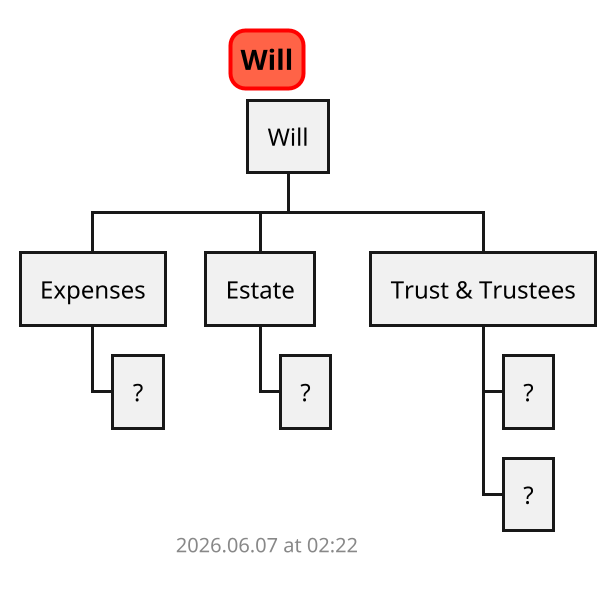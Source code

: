 @startwbs will

scale 2
skinparam titleBorderRoundCorner 15
skinparam titleBorderThickness 2
skinparam titleBorderColor red
skinparam titleBackgroundColor Tomato

title Will

* Will

** Expenses
*** ?

** Estate
*** ?


** Trust & Trustees
*** ?
*** ?


footer
%date("yyyy.MM.dd' at 'HH:mm")
%filename()
end footer

@endwbs

